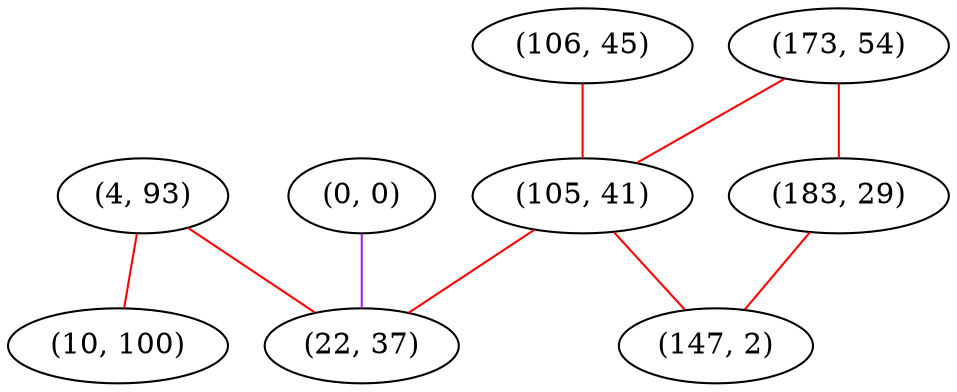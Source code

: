 graph "" {
"(4, 93)";
"(173, 54)";
"(0, 0)";
"(10, 100)";
"(106, 45)";
"(183, 29)";
"(105, 41)";
"(22, 37)";
"(147, 2)";
"(4, 93)" -- "(10, 100)"  [color=red, key=0, weight=1];
"(4, 93)" -- "(22, 37)"  [color=red, key=0, weight=1];
"(173, 54)" -- "(183, 29)"  [color=red, key=0, weight=1];
"(173, 54)" -- "(105, 41)"  [color=red, key=0, weight=1];
"(0, 0)" -- "(22, 37)"  [color=purple, key=0, weight=4];
"(106, 45)" -- "(105, 41)"  [color=red, key=0, weight=1];
"(183, 29)" -- "(147, 2)"  [color=red, key=0, weight=1];
"(105, 41)" -- "(147, 2)"  [color=red, key=0, weight=1];
"(105, 41)" -- "(22, 37)"  [color=red, key=0, weight=1];
}
